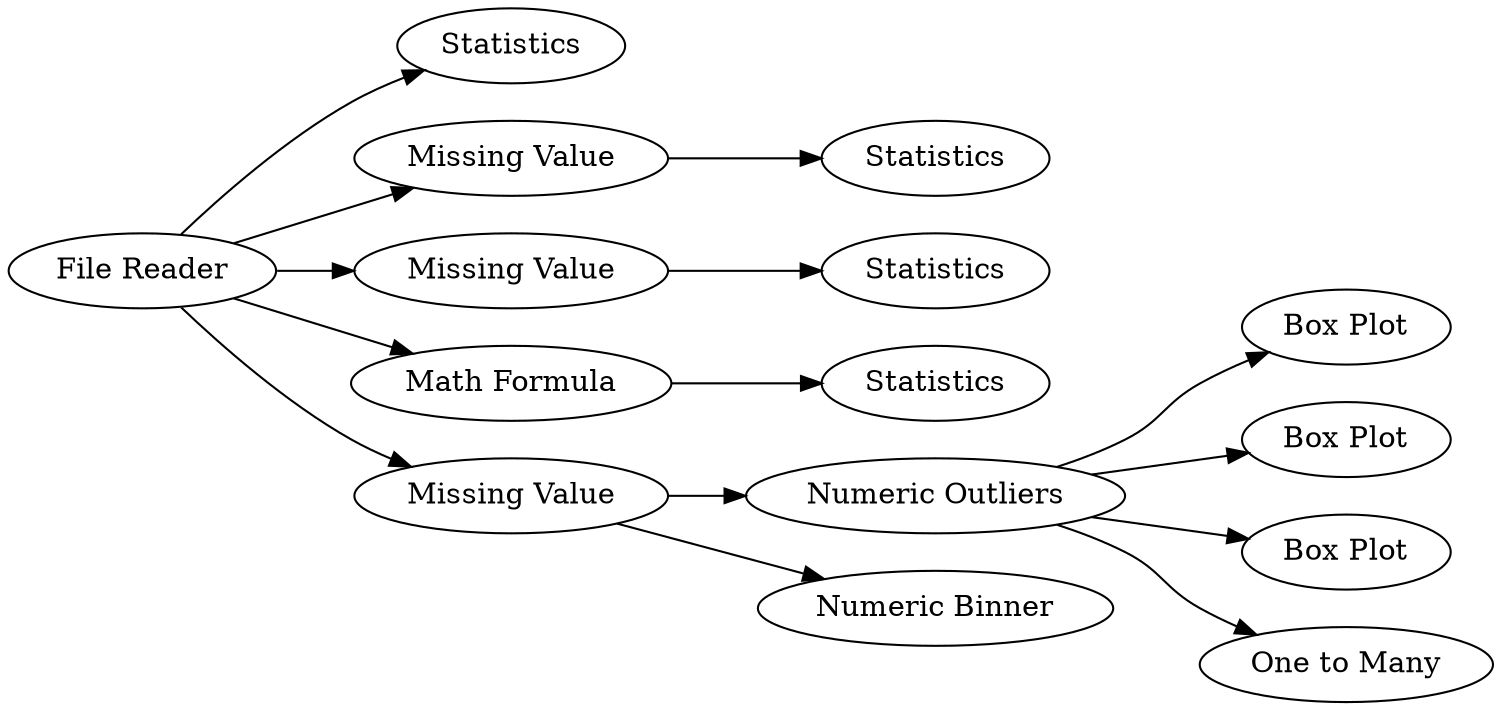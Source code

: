 digraph {
	2 [label=Statistics]
	4 [label="File Reader"]
	5 [label=Statistics]
	6 [label="Missing Value"]
	7 [label=Statistics]
	8 [label="Box Plot"]
	9 [label="Missing Value"]
	10 [label="Math Formula"]
	11 [label=Statistics]
	12 [label="Numeric Outliers"]
	13 [label="Box Plot"]
	14 [label="Box Plot"]
	15 [label="Missing Value"]
	16 [label="Numeric Binner"]
	17 [label="One to Many"]
	4 -> 5
	4 -> 6
	4 -> 15
	4 -> 9
	4 -> 10
	6 -> 7
	9 -> 2
	10 -> 11
	12 -> 13
	12 -> 14
	12 -> 8
	12 -> 17
	15 -> 12
	15 -> 16
	rankdir=LR
}
